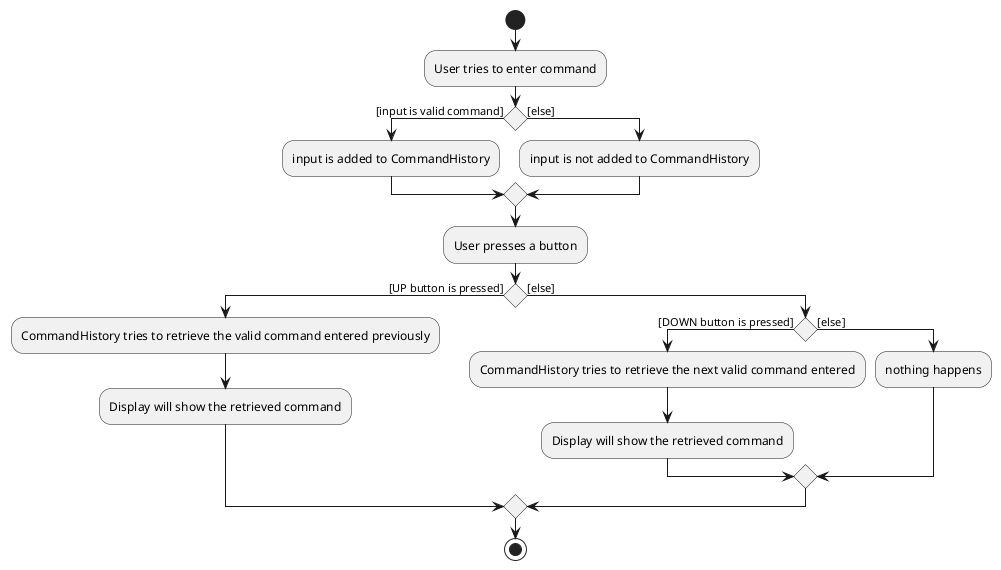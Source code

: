 @startuml
start
:User tries to enter command;
if () then ([input is valid command])
  :input is added to CommandHistory;
else ([else])
  :input is not added to CommandHistory;
endif;
:User presses a button;
if () then ([UP button is pressed])
  :CommandHistory tries to retrieve the valid command entered previously;
  :Display will show the retrieved command;
else ([else])
  if () then ([DOWN button is pressed])
    :CommandHistory tries to retrieve the next valid command entered;
    :Display will show the retrieved command;
  else ([else])
    :nothing happens;
  endif;
endif;

stop
@enduml
